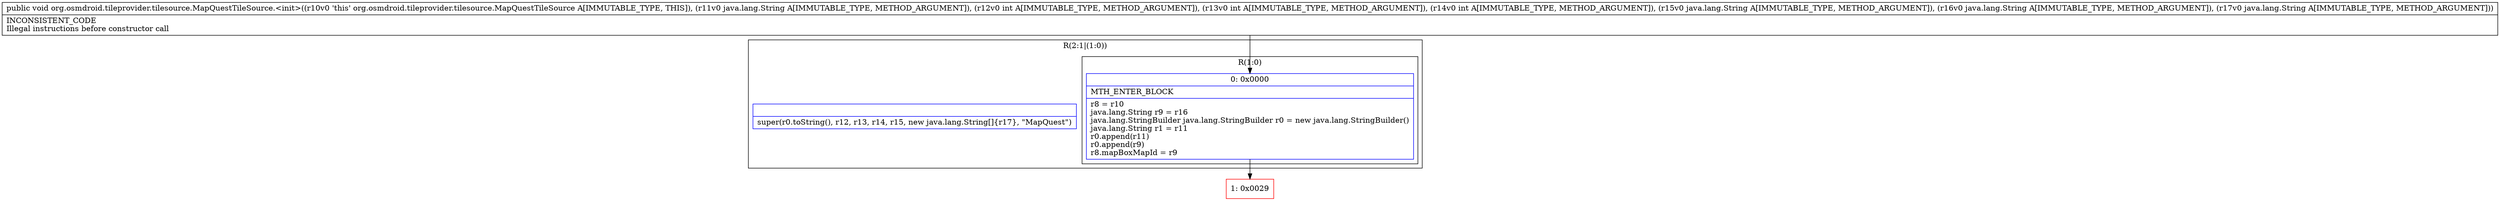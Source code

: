 digraph "CFG fororg.osmdroid.tileprovider.tilesource.MapQuestTileSource.\<init\>(Ljava\/lang\/String;IIILjava\/lang\/String;Ljava\/lang\/String;Ljava\/lang\/String;)V" {
subgraph cluster_Region_127396918 {
label = "R(2:1|(1:0))";
node [shape=record,color=blue];
Node_InsnContainer_2073076863 [shape=record,label="{|super(r0.toString(), r12, r13, r14, r15, new java.lang.String[]\{r17\}, \"MapQuest\")\l}"];
subgraph cluster_Region_1131291505 {
label = "R(1:0)";
node [shape=record,color=blue];
Node_0 [shape=record,label="{0\:\ 0x0000|MTH_ENTER_BLOCK\l|r8 = r10\ljava.lang.String r9 = r16\ljava.lang.StringBuilder java.lang.StringBuilder r0 = new java.lang.StringBuilder()\ljava.lang.String r1 = r11\lr0.append(r11)\lr0.append(r9)\lr8.mapBoxMapId = r9\l}"];
}
}
Node_1 [shape=record,color=red,label="{1\:\ 0x0029}"];
MethodNode[shape=record,label="{public void org.osmdroid.tileprovider.tilesource.MapQuestTileSource.\<init\>((r10v0 'this' org.osmdroid.tileprovider.tilesource.MapQuestTileSource A[IMMUTABLE_TYPE, THIS]), (r11v0 java.lang.String A[IMMUTABLE_TYPE, METHOD_ARGUMENT]), (r12v0 int A[IMMUTABLE_TYPE, METHOD_ARGUMENT]), (r13v0 int A[IMMUTABLE_TYPE, METHOD_ARGUMENT]), (r14v0 int A[IMMUTABLE_TYPE, METHOD_ARGUMENT]), (r15v0 java.lang.String A[IMMUTABLE_TYPE, METHOD_ARGUMENT]), (r16v0 java.lang.String A[IMMUTABLE_TYPE, METHOD_ARGUMENT]), (r17v0 java.lang.String A[IMMUTABLE_TYPE, METHOD_ARGUMENT]))  | INCONSISTENT_CODE\lIllegal instructions before constructor call\l}"];
MethodNode -> Node_0;
Node_0 -> Node_1;
}

